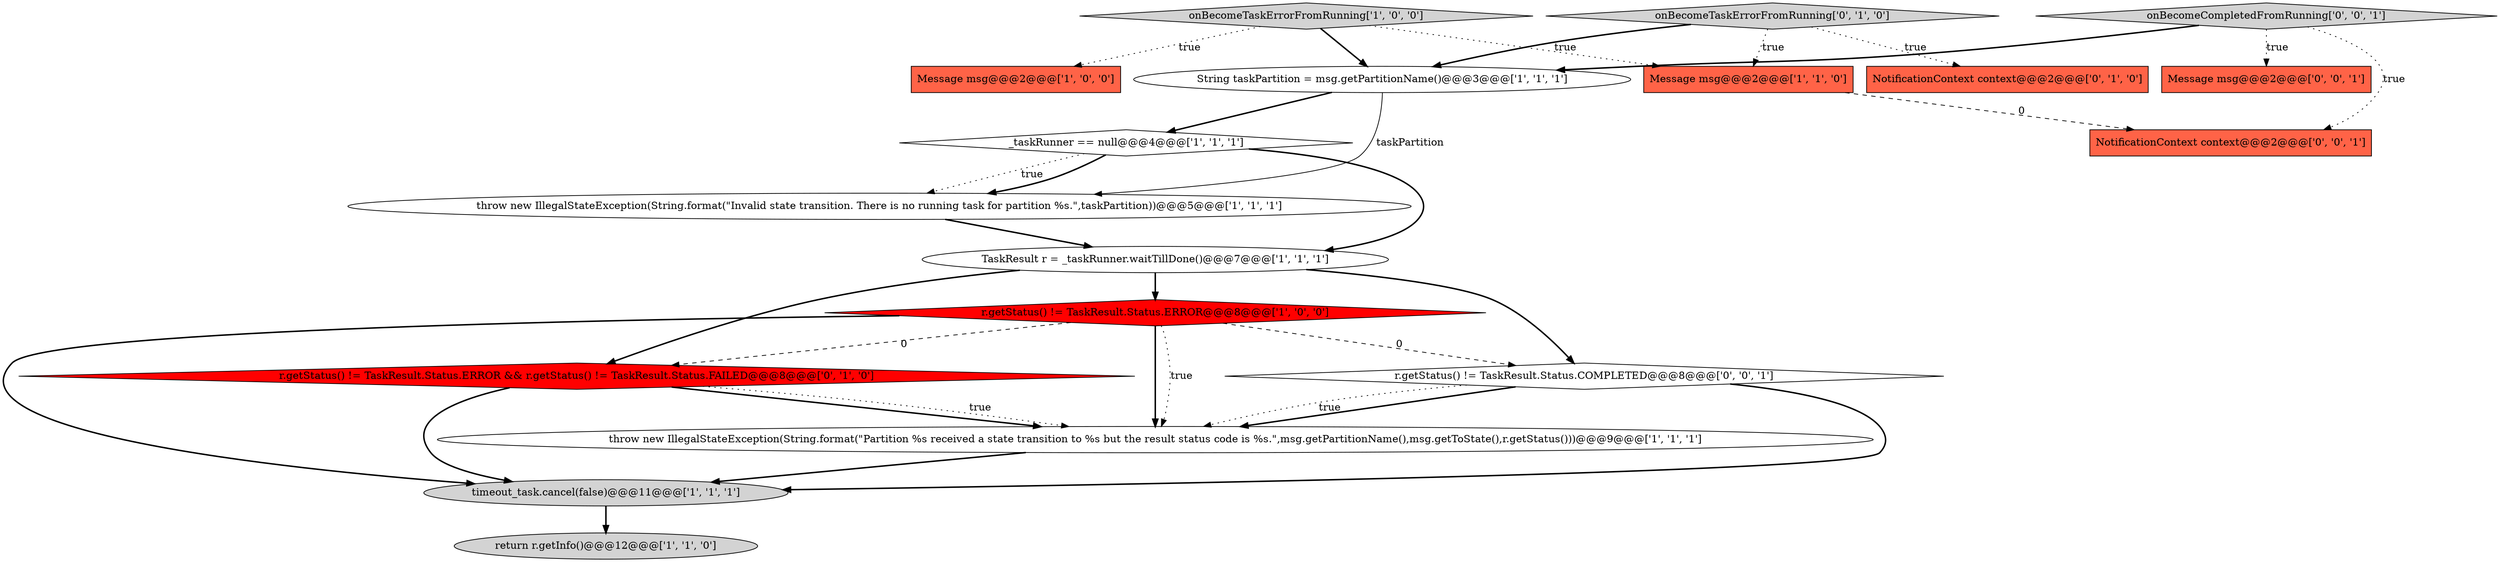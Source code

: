 digraph {
0 [style = filled, label = "Message msg@@@2@@@['1', '0', '0']", fillcolor = tomato, shape = box image = "AAA0AAABBB1BBB"];
6 [style = filled, label = "r.getStatus() != TaskResult.Status.ERROR@@@8@@@['1', '0', '0']", fillcolor = red, shape = diamond image = "AAA1AAABBB1BBB"];
1 [style = filled, label = "onBecomeTaskErrorFromRunning['1', '0', '0']", fillcolor = lightgray, shape = diamond image = "AAA0AAABBB1BBB"];
13 [style = filled, label = "onBecomeTaskErrorFromRunning['0', '1', '0']", fillcolor = lightgray, shape = diamond image = "AAA0AAABBB2BBB"];
8 [style = filled, label = "TaskResult r = _taskRunner.waitTillDone()@@@7@@@['1', '1', '1']", fillcolor = white, shape = ellipse image = "AAA0AAABBB1BBB"];
4 [style = filled, label = "_taskRunner == null@@@4@@@['1', '1', '1']", fillcolor = white, shape = diamond image = "AAA0AAABBB1BBB"];
10 [style = filled, label = "String taskPartition = msg.getPartitionName()@@@3@@@['1', '1', '1']", fillcolor = white, shape = ellipse image = "AAA0AAABBB1BBB"];
14 [style = filled, label = "Message msg@@@2@@@['0', '0', '1']", fillcolor = tomato, shape = box image = "AAA0AAABBB3BBB"];
7 [style = filled, label = "Message msg@@@2@@@['1', '1', '0']", fillcolor = tomato, shape = box image = "AAA0AAABBB1BBB"];
17 [style = filled, label = "NotificationContext context@@@2@@@['0', '0', '1']", fillcolor = tomato, shape = box image = "AAA0AAABBB3BBB"];
2 [style = filled, label = "throw new IllegalStateException(String.format(\"Invalid state transition. There is no running task for partition %s.\",taskPartition))@@@5@@@['1', '1', '1']", fillcolor = white, shape = ellipse image = "AAA0AAABBB1BBB"];
16 [style = filled, label = "onBecomeCompletedFromRunning['0', '0', '1']", fillcolor = lightgray, shape = diamond image = "AAA0AAABBB3BBB"];
12 [style = filled, label = "NotificationContext context@@@2@@@['0', '1', '0']", fillcolor = tomato, shape = box image = "AAA0AAABBB2BBB"];
9 [style = filled, label = "timeout_task.cancel(false)@@@11@@@['1', '1', '1']", fillcolor = lightgray, shape = ellipse image = "AAA0AAABBB1BBB"];
5 [style = filled, label = "return r.getInfo()@@@12@@@['1', '1', '0']", fillcolor = lightgray, shape = ellipse image = "AAA0AAABBB1BBB"];
11 [style = filled, label = "r.getStatus() != TaskResult.Status.ERROR && r.getStatus() != TaskResult.Status.FAILED@@@8@@@['0', '1', '0']", fillcolor = red, shape = diamond image = "AAA1AAABBB2BBB"];
3 [style = filled, label = "throw new IllegalStateException(String.format(\"Partition %s received a state transition to %s but the result status code is %s.\",msg.getPartitionName(),msg.getToState(),r.getStatus()))@@@9@@@['1', '1', '1']", fillcolor = white, shape = ellipse image = "AAA0AAABBB1BBB"];
15 [style = filled, label = "r.getStatus() != TaskResult.Status.COMPLETED@@@8@@@['0', '0', '1']", fillcolor = white, shape = diamond image = "AAA0AAABBB3BBB"];
13->10 [style = bold, label=""];
6->3 [style = bold, label=""];
8->15 [style = bold, label=""];
13->12 [style = dotted, label="true"];
16->10 [style = bold, label=""];
7->17 [style = dashed, label="0"];
16->17 [style = dotted, label="true"];
6->11 [style = dashed, label="0"];
8->6 [style = bold, label=""];
4->2 [style = bold, label=""];
13->7 [style = dotted, label="true"];
11->9 [style = bold, label=""];
15->3 [style = bold, label=""];
1->7 [style = dotted, label="true"];
15->3 [style = dotted, label="true"];
3->9 [style = bold, label=""];
11->3 [style = bold, label=""];
6->15 [style = dashed, label="0"];
15->9 [style = bold, label=""];
16->14 [style = dotted, label="true"];
10->4 [style = bold, label=""];
9->5 [style = bold, label=""];
4->8 [style = bold, label=""];
1->0 [style = dotted, label="true"];
6->9 [style = bold, label=""];
6->3 [style = dotted, label="true"];
1->10 [style = bold, label=""];
8->11 [style = bold, label=""];
11->3 [style = dotted, label="true"];
4->2 [style = dotted, label="true"];
2->8 [style = bold, label=""];
10->2 [style = solid, label="taskPartition"];
}
